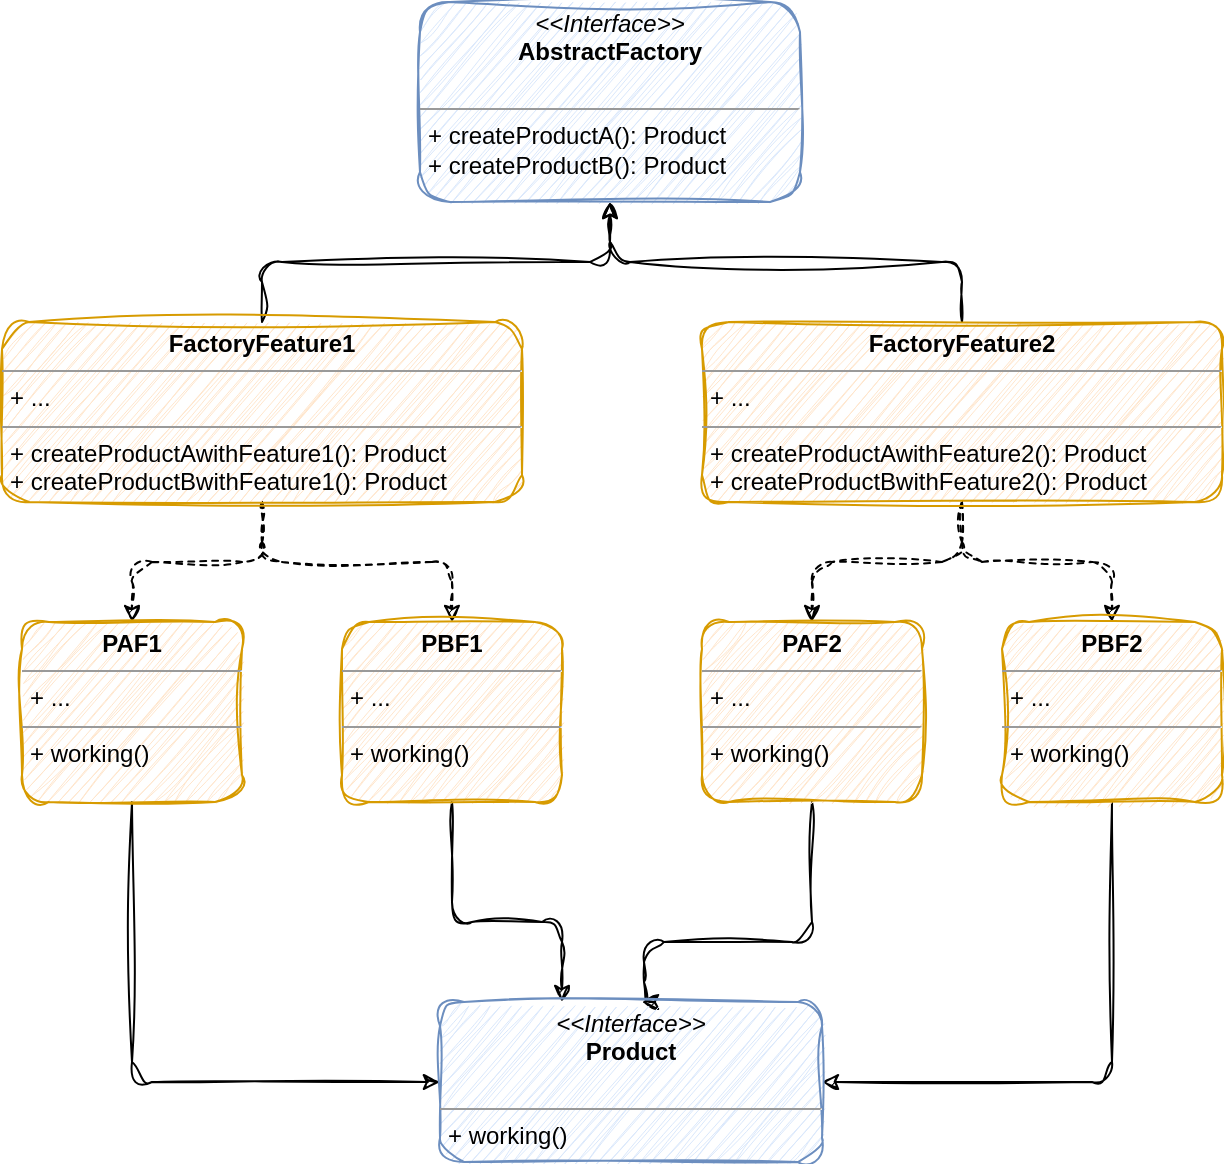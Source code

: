 <mxfile version="21.2.8" type="device">
  <diagram name="第 1 页" id="kdWezK6QogzWTmD4Oa5h">
    <mxGraphModel dx="1434" dy="836" grid="1" gridSize="10" guides="1" tooltips="1" connect="1" arrows="1" fold="1" page="1" pageScale="1" pageWidth="827" pageHeight="1169" background="none" math="0" shadow="0">
      <root>
        <mxCell id="0" />
        <mxCell id="1" parent="0" />
        <mxCell id="oWLR1FFBuC_ifc4OGrkv-1" value="&lt;p style=&quot;margin:0px;margin-top:4px;text-align:center;&quot;&gt;&lt;i&gt;&amp;lt;&amp;lt;Interface&amp;gt;&amp;gt;&lt;/i&gt;&lt;br&gt;&lt;b&gt;AbstractFactory&lt;/b&gt;&lt;/p&gt;&lt;br&gt;&lt;hr size=&quot;1&quot;&gt;&lt;p style=&quot;margin:0px;margin-left:4px;&quot;&gt;+ createProductA(): Product&lt;/p&gt;&lt;p style=&quot;margin:0px;margin-left:4px;&quot;&gt;+ createProductB(): Product&lt;/p&gt;" style="verticalAlign=top;align=left;overflow=fill;fontSize=12;fontFamily=Helvetica;html=1;whiteSpace=wrap;fillColor=#dae8fc;strokeColor=#6c8ebf;rounded=1;sketch=1;curveFitting=1;jiggle=2;" vertex="1" parent="1">
          <mxGeometry x="319" y="160" width="190" height="100" as="geometry" />
        </mxCell>
        <mxCell id="oWLR1FFBuC_ifc4OGrkv-21" style="edgeStyle=orthogonalEdgeStyle;rounded=1;orthogonalLoop=1;jettySize=auto;html=1;entryX=0.5;entryY=1;entryDx=0;entryDy=0;sketch=1;curveFitting=1;jiggle=2;" edge="1" parent="1" source="oWLR1FFBuC_ifc4OGrkv-15" target="oWLR1FFBuC_ifc4OGrkv-1">
          <mxGeometry relative="1" as="geometry" />
        </mxCell>
        <mxCell id="oWLR1FFBuC_ifc4OGrkv-31" style="edgeStyle=orthogonalEdgeStyle;rounded=1;orthogonalLoop=1;jettySize=auto;html=1;exitX=0.5;exitY=1;exitDx=0;exitDy=0;entryX=0.5;entryY=0;entryDx=0;entryDy=0;dashed=1;sketch=1;curveFitting=1;jiggle=2;" edge="1" parent="1" source="oWLR1FFBuC_ifc4OGrkv-15" target="oWLR1FFBuC_ifc4OGrkv-23">
          <mxGeometry relative="1" as="geometry" />
        </mxCell>
        <mxCell id="oWLR1FFBuC_ifc4OGrkv-32" style="edgeStyle=orthogonalEdgeStyle;rounded=1;orthogonalLoop=1;jettySize=auto;html=1;exitX=0.5;exitY=1;exitDx=0;exitDy=0;entryX=0.5;entryY=0;entryDx=0;entryDy=0;dashed=1;strokeColor=default;sketch=1;curveFitting=1;jiggle=2;" edge="1" parent="1" source="oWLR1FFBuC_ifc4OGrkv-15" target="oWLR1FFBuC_ifc4OGrkv-27">
          <mxGeometry relative="1" as="geometry" />
        </mxCell>
        <mxCell id="oWLR1FFBuC_ifc4OGrkv-15" value="&lt;p style=&quot;margin:0px;margin-top:4px;text-align:center;&quot;&gt;&lt;b&gt;FactoryFeature1&lt;/b&gt;&lt;/p&gt;&lt;hr size=&quot;1&quot;&gt;&lt;p style=&quot;margin:0px;margin-left:4px;&quot;&gt;+ ...&lt;/p&gt;&lt;hr size=&quot;1&quot;&gt;&lt;p style=&quot;margin:0px;margin-left:4px;&quot;&gt;+ createProductAwithFeature1(): Product&lt;/p&gt;&lt;p style=&quot;margin:0px;margin-left:4px;&quot;&gt;+ createProductBwithFeature1(): Product&lt;br&gt;&lt;/p&gt;" style="verticalAlign=top;align=left;overflow=fill;fontSize=12;fontFamily=Helvetica;html=1;whiteSpace=wrap;fillColor=#ffe6cc;strokeColor=#d79b00;rounded=1;sketch=1;curveFitting=1;jiggle=2;" vertex="1" parent="1">
          <mxGeometry x="110" y="320" width="260" height="90" as="geometry" />
        </mxCell>
        <mxCell id="oWLR1FFBuC_ifc4OGrkv-20" style="edgeStyle=orthogonalEdgeStyle;rounded=1;orthogonalLoop=1;jettySize=auto;html=1;exitX=0.5;exitY=0;exitDx=0;exitDy=0;entryX=0.5;entryY=1;entryDx=0;entryDy=0;sketch=1;curveFitting=1;jiggle=2;" edge="1" parent="1" source="oWLR1FFBuC_ifc4OGrkv-19" target="oWLR1FFBuC_ifc4OGrkv-1">
          <mxGeometry relative="1" as="geometry">
            <mxPoint x="420" y="270" as="targetPoint" />
          </mxGeometry>
        </mxCell>
        <mxCell id="oWLR1FFBuC_ifc4OGrkv-33" value="" style="edgeStyle=orthogonalEdgeStyle;rounded=1;orthogonalLoop=1;jettySize=auto;html=1;dashed=1;sketch=1;curveFitting=1;jiggle=2;" edge="1" parent="1" source="oWLR1FFBuC_ifc4OGrkv-19" target="oWLR1FFBuC_ifc4OGrkv-28">
          <mxGeometry relative="1" as="geometry" />
        </mxCell>
        <mxCell id="oWLR1FFBuC_ifc4OGrkv-34" style="edgeStyle=orthogonalEdgeStyle;rounded=1;orthogonalLoop=1;jettySize=auto;html=1;exitX=0.5;exitY=1;exitDx=0;exitDy=0;entryX=0.5;entryY=0;entryDx=0;entryDy=0;dashed=1;sketch=1;curveFitting=1;jiggle=2;" edge="1" parent="1" source="oWLR1FFBuC_ifc4OGrkv-19" target="oWLR1FFBuC_ifc4OGrkv-29">
          <mxGeometry relative="1" as="geometry" />
        </mxCell>
        <mxCell id="oWLR1FFBuC_ifc4OGrkv-19" value="&lt;p style=&quot;margin:0px;margin-top:4px;text-align:center;&quot;&gt;&lt;b&gt;FactoryFeature2&lt;/b&gt;&lt;/p&gt;&lt;hr size=&quot;1&quot;&gt;&lt;p style=&quot;margin:0px;margin-left:4px;&quot;&gt;+ ...&lt;/p&gt;&lt;hr size=&quot;1&quot;&gt;&lt;p style=&quot;margin:0px;margin-left:4px;&quot;&gt;+ createProductAwithFeature2(): Product&lt;/p&gt;&lt;p style=&quot;margin:0px;margin-left:4px;&quot;&gt;+ createProductBwithFeature2(): Product&lt;br&gt;&lt;/p&gt;" style="verticalAlign=top;align=left;overflow=fill;fontSize=12;fontFamily=Helvetica;html=1;whiteSpace=wrap;fillColor=#ffe6cc;strokeColor=#d79b00;rounded=1;sketch=1;curveFitting=1;jiggle=2;" vertex="1" parent="1">
          <mxGeometry x="460" y="320" width="260" height="90" as="geometry" />
        </mxCell>
        <mxCell id="oWLR1FFBuC_ifc4OGrkv-47" style="edgeStyle=orthogonalEdgeStyle;rounded=1;orthogonalLoop=1;jettySize=auto;html=1;exitX=0.5;exitY=1;exitDx=0;exitDy=0;entryX=0;entryY=0.5;entryDx=0;entryDy=0;sketch=1;curveFitting=1;jiggle=2;" edge="1" parent="1" source="oWLR1FFBuC_ifc4OGrkv-23" target="oWLR1FFBuC_ifc4OGrkv-39">
          <mxGeometry relative="1" as="geometry" />
        </mxCell>
        <mxCell id="oWLR1FFBuC_ifc4OGrkv-23" value="&lt;p style=&quot;margin:0px;margin-top:4px;text-align:center;&quot;&gt;&lt;b&gt;PAF1&lt;/b&gt;&lt;/p&gt;&lt;hr size=&quot;1&quot;&gt;&lt;p style=&quot;margin:0px;margin-left:4px;&quot;&gt;+ ...&lt;/p&gt;&lt;hr size=&quot;1&quot;&gt;&lt;p style=&quot;margin:0px;margin-left:4px;&quot;&gt;+ working()&lt;/p&gt;" style="verticalAlign=top;align=left;overflow=fill;fontSize=12;fontFamily=Helvetica;html=1;whiteSpace=wrap;fillColor=#ffe6cc;strokeColor=#d79b00;rounded=1;sketch=1;curveFitting=1;jiggle=2;" vertex="1" parent="1">
          <mxGeometry x="120" y="470" width="110" height="90" as="geometry" />
        </mxCell>
        <mxCell id="oWLR1FFBuC_ifc4OGrkv-48" style="edgeStyle=orthogonalEdgeStyle;rounded=1;orthogonalLoop=1;jettySize=auto;html=1;exitX=0.5;exitY=1;exitDx=0;exitDy=0;sketch=1;curveFitting=1;jiggle=2;" edge="1" parent="1" source="oWLR1FFBuC_ifc4OGrkv-27" target="oWLR1FFBuC_ifc4OGrkv-39">
          <mxGeometry relative="1" as="geometry">
            <Array as="points">
              <mxPoint x="335" y="620" />
              <mxPoint x="390" y="620" />
            </Array>
          </mxGeometry>
        </mxCell>
        <mxCell id="oWLR1FFBuC_ifc4OGrkv-27" value="&lt;p style=&quot;margin:0px;margin-top:4px;text-align:center;&quot;&gt;&lt;b&gt;PBF1&lt;/b&gt;&lt;/p&gt;&lt;hr size=&quot;1&quot;&gt;&lt;p style=&quot;margin:0px;margin-left:4px;&quot;&gt;+ ...&lt;/p&gt;&lt;hr size=&quot;1&quot;&gt;&lt;p style=&quot;margin:0px;margin-left:4px;&quot;&gt;+ working()&lt;/p&gt;" style="verticalAlign=top;align=left;overflow=fill;fontSize=12;fontFamily=Helvetica;html=1;whiteSpace=wrap;fillColor=#ffe6cc;strokeColor=#d79b00;rounded=1;sketch=1;curveFitting=1;jiggle=2;" vertex="1" parent="1">
          <mxGeometry x="280" y="470" width="110" height="90" as="geometry" />
        </mxCell>
        <mxCell id="oWLR1FFBuC_ifc4OGrkv-49" style="edgeStyle=orthogonalEdgeStyle;orthogonalLoop=1;jettySize=auto;html=1;exitX=0.5;exitY=1;exitDx=0;exitDy=0;rounded=1;sketch=1;curveFitting=1;jiggle=2;" edge="1" parent="1" source="oWLR1FFBuC_ifc4OGrkv-28">
          <mxGeometry relative="1" as="geometry">
            <mxPoint x="430" y="660" as="targetPoint" />
            <Array as="points">
              <mxPoint x="515" y="630" />
              <mxPoint x="431" y="630" />
            </Array>
          </mxGeometry>
        </mxCell>
        <mxCell id="oWLR1FFBuC_ifc4OGrkv-28" value="&lt;p style=&quot;margin:0px;margin-top:4px;text-align:center;&quot;&gt;&lt;b&gt;PAF2&lt;/b&gt;&lt;/p&gt;&lt;hr size=&quot;1&quot;&gt;&lt;p style=&quot;margin:0px;margin-left:4px;&quot;&gt;+ ...&lt;/p&gt;&lt;hr size=&quot;1&quot;&gt;&lt;p style=&quot;margin:0px;margin-left:4px;&quot;&gt;+ working()&lt;/p&gt;" style="verticalAlign=top;align=left;overflow=fill;fontSize=12;fontFamily=Helvetica;html=1;whiteSpace=wrap;fillColor=#ffe6cc;strokeColor=#d79b00;rounded=1;sketch=1;curveFitting=1;jiggle=2;" vertex="1" parent="1">
          <mxGeometry x="460" y="470" width="110" height="90" as="geometry" />
        </mxCell>
        <mxCell id="oWLR1FFBuC_ifc4OGrkv-50" style="edgeStyle=orthogonalEdgeStyle;rounded=1;orthogonalLoop=1;jettySize=auto;html=1;exitX=0.5;exitY=1;exitDx=0;exitDy=0;entryX=1;entryY=0.5;entryDx=0;entryDy=0;sketch=1;curveFitting=1;jiggle=2;" edge="1" parent="1" source="oWLR1FFBuC_ifc4OGrkv-29" target="oWLR1FFBuC_ifc4OGrkv-39">
          <mxGeometry relative="1" as="geometry" />
        </mxCell>
        <mxCell id="oWLR1FFBuC_ifc4OGrkv-29" value="&lt;p style=&quot;margin:0px;margin-top:4px;text-align:center;&quot;&gt;&lt;b&gt;PBF2&lt;/b&gt;&lt;/p&gt;&lt;hr size=&quot;1&quot;&gt;&lt;p style=&quot;margin:0px;margin-left:4px;&quot;&gt;+ ...&lt;/p&gt;&lt;hr size=&quot;1&quot;&gt;&lt;p style=&quot;margin:0px;margin-left:4px;&quot;&gt;+ working()&lt;/p&gt;" style="verticalAlign=top;align=left;overflow=fill;fontSize=12;fontFamily=Helvetica;html=1;whiteSpace=wrap;fillColor=#ffe6cc;strokeColor=#d79b00;rounded=1;sketch=1;curveFitting=1;jiggle=2;" vertex="1" parent="1">
          <mxGeometry x="610" y="470" width="110" height="90" as="geometry" />
        </mxCell>
        <mxCell id="oWLR1FFBuC_ifc4OGrkv-39" value="&lt;p style=&quot;margin:0px;margin-top:4px;text-align:center;&quot;&gt;&lt;i&gt;&amp;lt;&amp;lt;Interface&amp;gt;&amp;gt;&lt;/i&gt;&lt;br&gt;&lt;b&gt;Product&lt;/b&gt;&lt;/p&gt;&lt;br&gt;&lt;hr size=&quot;1&quot;&gt;&lt;p style=&quot;margin:0px;margin-left:4px;&quot;&gt;+ working()&lt;br&gt;&lt;/p&gt;" style="verticalAlign=top;align=left;overflow=fill;fontSize=12;fontFamily=Helvetica;html=1;whiteSpace=wrap;fillColor=#dae8fc;strokeColor=#6c8ebf;rounded=1;sketch=1;curveFitting=1;jiggle=2;" vertex="1" parent="1">
          <mxGeometry x="329" y="660" width="191" height="80" as="geometry" />
        </mxCell>
      </root>
    </mxGraphModel>
  </diagram>
</mxfile>
